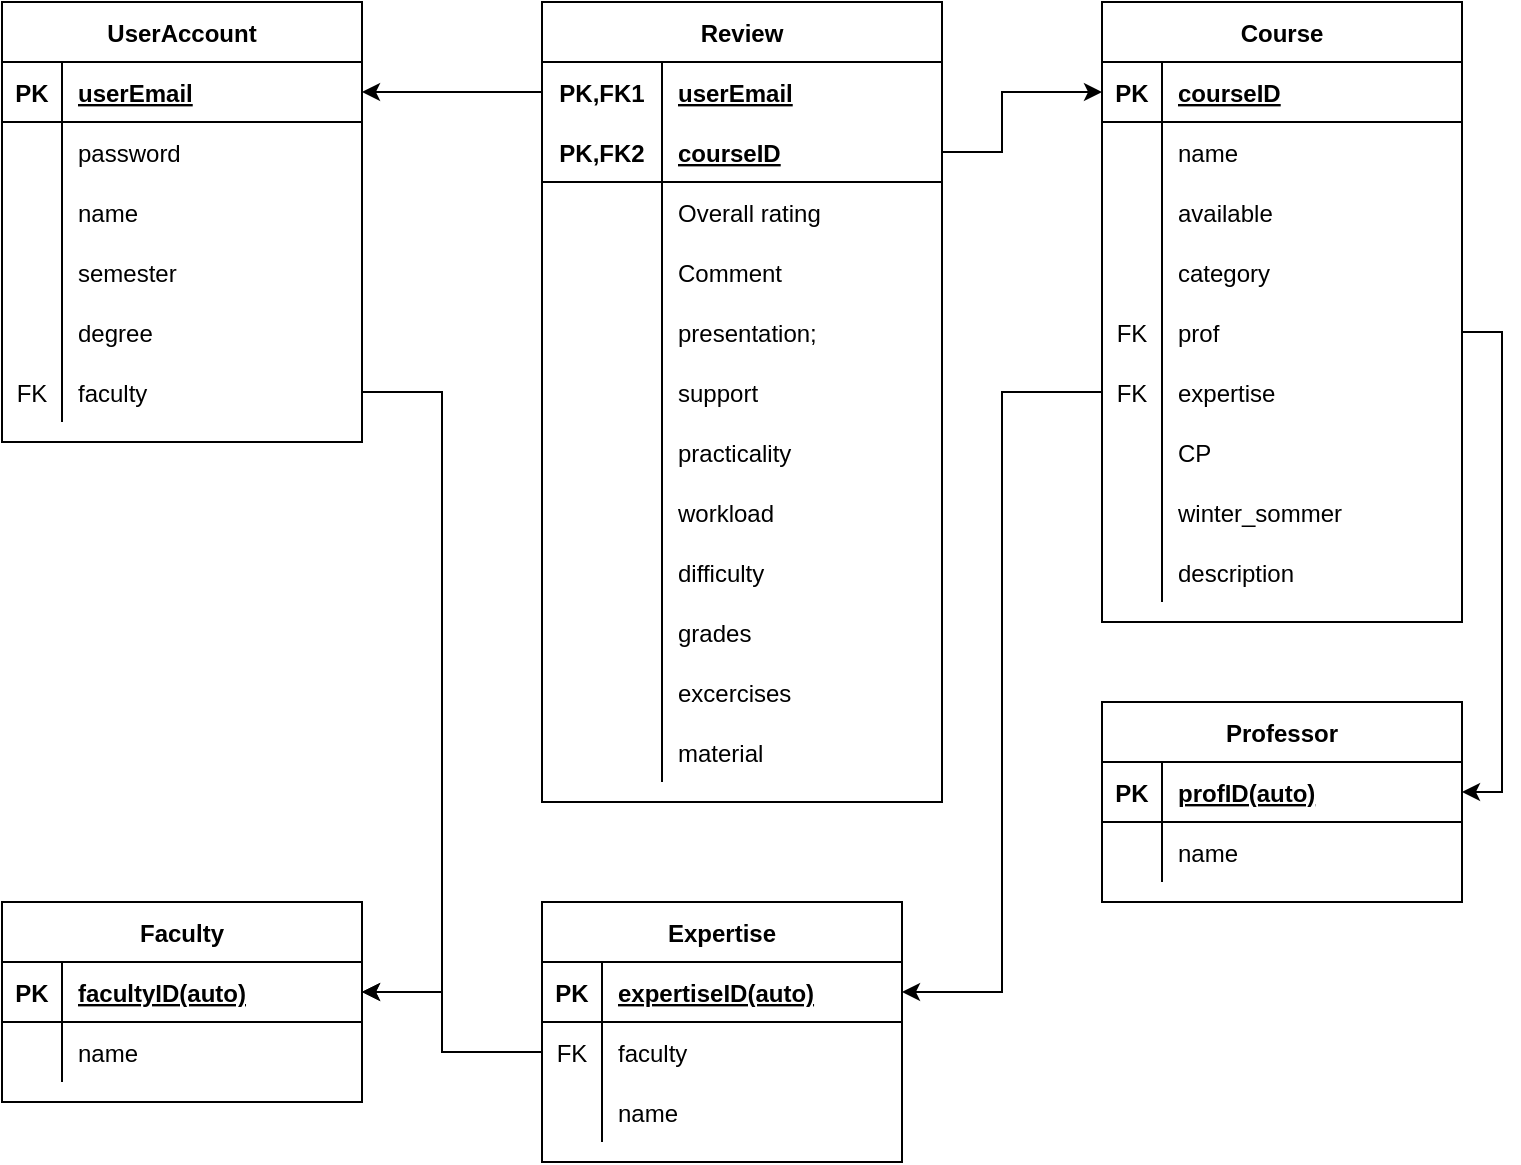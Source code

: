 <mxfile version="13.7.9" type="device"><diagram id="c5sWWQLXmbytfApVnVWo" name="Page-1"><mxGraphModel dx="1422" dy="822" grid="1" gridSize="10" guides="1" tooltips="1" connect="1" arrows="1" fold="1" page="1" pageScale="1" pageWidth="827" pageHeight="1169" math="0" shadow="0"><root><mxCell id="0"/><mxCell id="1" parent="0"/><mxCell id="COSJbaJv8XqN8ZDeL6Fu-1" value="UserAccount" style="shape=table;startSize=30;container=1;collapsible=1;childLayout=tableLayout;fixedRows=1;rowLines=0;fontStyle=1;align=center;resizeLast=1;" parent="1" vertex="1"><mxGeometry x="20" y="100" width="180" height="220" as="geometry"/></mxCell><mxCell id="COSJbaJv8XqN8ZDeL6Fu-2" value="" style="shape=partialRectangle;collapsible=0;dropTarget=0;pointerEvents=0;fillColor=none;top=0;left=0;bottom=1;right=0;points=[[0,0.5],[1,0.5]];portConstraint=eastwest;" parent="COSJbaJv8XqN8ZDeL6Fu-1" vertex="1"><mxGeometry y="30" width="180" height="30" as="geometry"/></mxCell><mxCell id="COSJbaJv8XqN8ZDeL6Fu-3" value="PK" style="shape=partialRectangle;connectable=0;fillColor=none;top=0;left=0;bottom=0;right=0;fontStyle=1;overflow=hidden;" parent="COSJbaJv8XqN8ZDeL6Fu-2" vertex="1"><mxGeometry width="30" height="30" as="geometry"/></mxCell><mxCell id="COSJbaJv8XqN8ZDeL6Fu-4" value="userEmail" style="shape=partialRectangle;connectable=0;fillColor=none;top=0;left=0;bottom=0;right=0;align=left;spacingLeft=6;fontStyle=5;overflow=hidden;" parent="COSJbaJv8XqN8ZDeL6Fu-2" vertex="1"><mxGeometry x="30" width="150" height="30" as="geometry"/></mxCell><mxCell id="COSJbaJv8XqN8ZDeL6Fu-5" value="" style="shape=partialRectangle;collapsible=0;dropTarget=0;pointerEvents=0;fillColor=none;top=0;left=0;bottom=0;right=0;points=[[0,0.5],[1,0.5]];portConstraint=eastwest;" parent="COSJbaJv8XqN8ZDeL6Fu-1" vertex="1"><mxGeometry y="60" width="180" height="30" as="geometry"/></mxCell><mxCell id="COSJbaJv8XqN8ZDeL6Fu-6" value="" style="shape=partialRectangle;connectable=0;fillColor=none;top=0;left=0;bottom=0;right=0;editable=1;overflow=hidden;" parent="COSJbaJv8XqN8ZDeL6Fu-5" vertex="1"><mxGeometry width="30" height="30" as="geometry"/></mxCell><mxCell id="COSJbaJv8XqN8ZDeL6Fu-7" value="password" style="shape=partialRectangle;connectable=0;fillColor=none;top=0;left=0;bottom=0;right=0;align=left;spacingLeft=6;overflow=hidden;" parent="COSJbaJv8XqN8ZDeL6Fu-5" vertex="1"><mxGeometry x="30" width="150" height="30" as="geometry"/></mxCell><mxCell id="COSJbaJv8XqN8ZDeL6Fu-8" value="" style="shape=partialRectangle;collapsible=0;dropTarget=0;pointerEvents=0;fillColor=none;top=0;left=0;bottom=0;right=0;points=[[0,0.5],[1,0.5]];portConstraint=eastwest;" parent="COSJbaJv8XqN8ZDeL6Fu-1" vertex="1"><mxGeometry y="90" width="180" height="30" as="geometry"/></mxCell><mxCell id="COSJbaJv8XqN8ZDeL6Fu-9" value="" style="shape=partialRectangle;connectable=0;fillColor=none;top=0;left=0;bottom=0;right=0;editable=1;overflow=hidden;" parent="COSJbaJv8XqN8ZDeL6Fu-8" vertex="1"><mxGeometry width="30" height="30" as="geometry"/></mxCell><mxCell id="COSJbaJv8XqN8ZDeL6Fu-10" value="name" style="shape=partialRectangle;connectable=0;fillColor=none;top=0;left=0;bottom=0;right=0;align=left;spacingLeft=6;overflow=hidden;" parent="COSJbaJv8XqN8ZDeL6Fu-8" vertex="1"><mxGeometry x="30" width="150" height="30" as="geometry"/></mxCell><mxCell id="COSJbaJv8XqN8ZDeL6Fu-11" value="" style="shape=partialRectangle;collapsible=0;dropTarget=0;pointerEvents=0;fillColor=none;top=0;left=0;bottom=0;right=0;points=[[0,0.5],[1,0.5]];portConstraint=eastwest;" parent="COSJbaJv8XqN8ZDeL6Fu-1" vertex="1"><mxGeometry y="120" width="180" height="30" as="geometry"/></mxCell><mxCell id="COSJbaJv8XqN8ZDeL6Fu-12" value="" style="shape=partialRectangle;connectable=0;fillColor=none;top=0;left=0;bottom=0;right=0;editable=1;overflow=hidden;" parent="COSJbaJv8XqN8ZDeL6Fu-11" vertex="1"><mxGeometry width="30" height="30" as="geometry"/></mxCell><mxCell id="COSJbaJv8XqN8ZDeL6Fu-13" value="semester" style="shape=partialRectangle;connectable=0;fillColor=none;top=0;left=0;bottom=0;right=0;align=left;spacingLeft=6;overflow=hidden;" parent="COSJbaJv8XqN8ZDeL6Fu-11" vertex="1"><mxGeometry x="30" width="150" height="30" as="geometry"/></mxCell><mxCell id="COSJbaJv8XqN8ZDeL6Fu-20" style="shape=partialRectangle;collapsible=0;dropTarget=0;pointerEvents=0;fillColor=none;top=0;left=0;bottom=0;right=0;points=[[0,0.5],[1,0.5]];portConstraint=eastwest;" parent="COSJbaJv8XqN8ZDeL6Fu-1" vertex="1"><mxGeometry y="150" width="180" height="30" as="geometry"/></mxCell><mxCell id="COSJbaJv8XqN8ZDeL6Fu-21" style="shape=partialRectangle;connectable=0;fillColor=none;top=0;left=0;bottom=0;right=0;editable=1;overflow=hidden;" parent="COSJbaJv8XqN8ZDeL6Fu-20" vertex="1"><mxGeometry width="30" height="30" as="geometry"/></mxCell><mxCell id="COSJbaJv8XqN8ZDeL6Fu-22" value="degree" style="shape=partialRectangle;connectable=0;fillColor=none;top=0;left=0;bottom=0;right=0;align=left;spacingLeft=6;overflow=hidden;" parent="COSJbaJv8XqN8ZDeL6Fu-20" vertex="1"><mxGeometry x="30" width="150" height="30" as="geometry"/></mxCell><mxCell id="COSJbaJv8XqN8ZDeL6Fu-23" style="shape=partialRectangle;collapsible=0;dropTarget=0;pointerEvents=0;fillColor=none;top=0;left=0;bottom=0;right=0;points=[[0,0.5],[1,0.5]];portConstraint=eastwest;" parent="COSJbaJv8XqN8ZDeL6Fu-1" vertex="1"><mxGeometry y="180" width="180" height="30" as="geometry"/></mxCell><mxCell id="COSJbaJv8XqN8ZDeL6Fu-24" value="FK" style="shape=partialRectangle;connectable=0;fillColor=none;top=0;left=0;bottom=0;right=0;editable=1;overflow=hidden;" parent="COSJbaJv8XqN8ZDeL6Fu-23" vertex="1"><mxGeometry width="30" height="30" as="geometry"/></mxCell><mxCell id="COSJbaJv8XqN8ZDeL6Fu-25" value="faculty" style="shape=partialRectangle;connectable=0;fillColor=none;top=0;left=0;bottom=0;right=0;align=left;spacingLeft=6;overflow=hidden;" parent="COSJbaJv8XqN8ZDeL6Fu-23" vertex="1"><mxGeometry x="30" width="150" height="30" as="geometry"/></mxCell><mxCell id="COSJbaJv8XqN8ZDeL6Fu-67" value="Review" style="shape=table;startSize=30;container=1;collapsible=1;childLayout=tableLayout;fixedRows=1;rowLines=0;fontStyle=1;align=center;resizeLast=1;" parent="1" vertex="1"><mxGeometry x="290" y="100" width="200" height="400" as="geometry"/></mxCell><mxCell id="COSJbaJv8XqN8ZDeL6Fu-68" value="" style="shape=partialRectangle;collapsible=0;dropTarget=0;pointerEvents=0;fillColor=none;top=0;left=0;bottom=0;right=0;points=[[0,0.5],[1,0.5]];portConstraint=eastwest;" parent="COSJbaJv8XqN8ZDeL6Fu-67" vertex="1"><mxGeometry y="30" width="200" height="30" as="geometry"/></mxCell><mxCell id="COSJbaJv8XqN8ZDeL6Fu-69" value="PK,FK1" style="shape=partialRectangle;connectable=0;fillColor=none;top=0;left=0;bottom=0;right=0;fontStyle=1;overflow=hidden;" parent="COSJbaJv8XqN8ZDeL6Fu-68" vertex="1"><mxGeometry width="60" height="30" as="geometry"/></mxCell><mxCell id="COSJbaJv8XqN8ZDeL6Fu-70" value="userEmail" style="shape=partialRectangle;connectable=0;fillColor=none;top=0;left=0;bottom=0;right=0;align=left;spacingLeft=6;fontStyle=5;overflow=hidden;" parent="COSJbaJv8XqN8ZDeL6Fu-68" vertex="1"><mxGeometry x="60" width="140" height="30" as="geometry"/></mxCell><mxCell id="COSJbaJv8XqN8ZDeL6Fu-71" value="" style="shape=partialRectangle;collapsible=0;dropTarget=0;pointerEvents=0;fillColor=none;top=0;left=0;bottom=1;right=0;points=[[0,0.5],[1,0.5]];portConstraint=eastwest;" parent="COSJbaJv8XqN8ZDeL6Fu-67" vertex="1"><mxGeometry y="60" width="200" height="30" as="geometry"/></mxCell><mxCell id="COSJbaJv8XqN8ZDeL6Fu-72" value="PK,FK2" style="shape=partialRectangle;connectable=0;fillColor=none;top=0;left=0;bottom=0;right=0;fontStyle=1;overflow=hidden;" parent="COSJbaJv8XqN8ZDeL6Fu-71" vertex="1"><mxGeometry width="60" height="30" as="geometry"/></mxCell><mxCell id="COSJbaJv8XqN8ZDeL6Fu-73" value="courseID" style="shape=partialRectangle;connectable=0;fillColor=none;top=0;left=0;bottom=0;right=0;align=left;spacingLeft=6;fontStyle=5;overflow=hidden;" parent="COSJbaJv8XqN8ZDeL6Fu-71" vertex="1"><mxGeometry x="60" width="140" height="30" as="geometry"/></mxCell><mxCell id="COSJbaJv8XqN8ZDeL6Fu-74" value="" style="shape=partialRectangle;collapsible=0;dropTarget=0;pointerEvents=0;fillColor=none;top=0;left=0;bottom=0;right=0;points=[[0,0.5],[1,0.5]];portConstraint=eastwest;" parent="COSJbaJv8XqN8ZDeL6Fu-67" vertex="1"><mxGeometry y="90" width="200" height="30" as="geometry"/></mxCell><mxCell id="COSJbaJv8XqN8ZDeL6Fu-75" value="" style="shape=partialRectangle;connectable=0;fillColor=none;top=0;left=0;bottom=0;right=0;editable=1;overflow=hidden;" parent="COSJbaJv8XqN8ZDeL6Fu-74" vertex="1"><mxGeometry width="60" height="30" as="geometry"/></mxCell><mxCell id="COSJbaJv8XqN8ZDeL6Fu-76" value="Overall rating" style="shape=partialRectangle;connectable=0;fillColor=none;top=0;left=0;bottom=0;right=0;align=left;spacingLeft=6;overflow=hidden;" parent="COSJbaJv8XqN8ZDeL6Fu-74" vertex="1"><mxGeometry x="60" width="140" height="30" as="geometry"/></mxCell><mxCell id="COSJbaJv8XqN8ZDeL6Fu-77" value="" style="shape=partialRectangle;collapsible=0;dropTarget=0;pointerEvents=0;fillColor=none;top=0;left=0;bottom=0;right=0;points=[[0,0.5],[1,0.5]];portConstraint=eastwest;" parent="COSJbaJv8XqN8ZDeL6Fu-67" vertex="1"><mxGeometry y="120" width="200" height="30" as="geometry"/></mxCell><mxCell id="COSJbaJv8XqN8ZDeL6Fu-78" value="" style="shape=partialRectangle;connectable=0;fillColor=none;top=0;left=0;bottom=0;right=0;editable=1;overflow=hidden;" parent="COSJbaJv8XqN8ZDeL6Fu-77" vertex="1"><mxGeometry width="60" height="30" as="geometry"/></mxCell><mxCell id="COSJbaJv8XqN8ZDeL6Fu-79" value="Comment" style="shape=partialRectangle;connectable=0;fillColor=none;top=0;left=0;bottom=0;right=0;align=left;spacingLeft=6;overflow=hidden;" parent="COSJbaJv8XqN8ZDeL6Fu-77" vertex="1"><mxGeometry x="60" width="140" height="30" as="geometry"/></mxCell><mxCell id="S4m_LVroUnzuTkJydnxR-19" style="shape=partialRectangle;collapsible=0;dropTarget=0;pointerEvents=0;fillColor=none;top=0;left=0;bottom=0;right=0;points=[[0,0.5],[1,0.5]];portConstraint=eastwest;" parent="COSJbaJv8XqN8ZDeL6Fu-67" vertex="1"><mxGeometry y="150" width="200" height="30" as="geometry"/></mxCell><mxCell id="S4m_LVroUnzuTkJydnxR-20" style="shape=partialRectangle;connectable=0;fillColor=none;top=0;left=0;bottom=0;right=0;editable=1;overflow=hidden;" parent="S4m_LVroUnzuTkJydnxR-19" vertex="1"><mxGeometry width="60" height="30" as="geometry"/></mxCell><mxCell id="S4m_LVroUnzuTkJydnxR-21" value="presentation;" style="shape=partialRectangle;connectable=0;fillColor=none;top=0;left=0;bottom=0;right=0;align=left;spacingLeft=6;overflow=hidden;" parent="S4m_LVroUnzuTkJydnxR-19" vertex="1"><mxGeometry x="60" width="140" height="30" as="geometry"/></mxCell><mxCell id="S4m_LVroUnzuTkJydnxR-16" style="shape=partialRectangle;collapsible=0;dropTarget=0;pointerEvents=0;fillColor=none;top=0;left=0;bottom=0;right=0;points=[[0,0.5],[1,0.5]];portConstraint=eastwest;" parent="COSJbaJv8XqN8ZDeL6Fu-67" vertex="1"><mxGeometry y="180" width="200" height="30" as="geometry"/></mxCell><mxCell id="S4m_LVroUnzuTkJydnxR-17" style="shape=partialRectangle;connectable=0;fillColor=none;top=0;left=0;bottom=0;right=0;editable=1;overflow=hidden;" parent="S4m_LVroUnzuTkJydnxR-16" vertex="1"><mxGeometry width="60" height="30" as="geometry"/></mxCell><mxCell id="S4m_LVroUnzuTkJydnxR-18" value="support" style="shape=partialRectangle;connectable=0;fillColor=none;top=0;left=0;bottom=0;right=0;align=left;spacingLeft=6;overflow=hidden;" parent="S4m_LVroUnzuTkJydnxR-16" vertex="1"><mxGeometry x="60" width="140" height="30" as="geometry"/></mxCell><mxCell id="S4m_LVroUnzuTkJydnxR-13" style="shape=partialRectangle;collapsible=0;dropTarget=0;pointerEvents=0;fillColor=none;top=0;left=0;bottom=0;right=0;points=[[0,0.5],[1,0.5]];portConstraint=eastwest;" parent="COSJbaJv8XqN8ZDeL6Fu-67" vertex="1"><mxGeometry y="210" width="200" height="30" as="geometry"/></mxCell><mxCell id="S4m_LVroUnzuTkJydnxR-14" style="shape=partialRectangle;connectable=0;fillColor=none;top=0;left=0;bottom=0;right=0;editable=1;overflow=hidden;" parent="S4m_LVroUnzuTkJydnxR-13" vertex="1"><mxGeometry width="60" height="30" as="geometry"/></mxCell><mxCell id="S4m_LVroUnzuTkJydnxR-15" value="practicality" style="shape=partialRectangle;connectable=0;fillColor=none;top=0;left=0;bottom=0;right=0;align=left;spacingLeft=6;overflow=hidden;" parent="S4m_LVroUnzuTkJydnxR-13" vertex="1"><mxGeometry x="60" width="140" height="30" as="geometry"/></mxCell><mxCell id="S4m_LVroUnzuTkJydnxR-10" style="shape=partialRectangle;collapsible=0;dropTarget=0;pointerEvents=0;fillColor=none;top=0;left=0;bottom=0;right=0;points=[[0,0.5],[1,0.5]];portConstraint=eastwest;" parent="COSJbaJv8XqN8ZDeL6Fu-67" vertex="1"><mxGeometry y="240" width="200" height="30" as="geometry"/></mxCell><mxCell id="S4m_LVroUnzuTkJydnxR-11" style="shape=partialRectangle;connectable=0;fillColor=none;top=0;left=0;bottom=0;right=0;editable=1;overflow=hidden;" parent="S4m_LVroUnzuTkJydnxR-10" vertex="1"><mxGeometry width="60" height="30" as="geometry"/></mxCell><mxCell id="S4m_LVroUnzuTkJydnxR-12" value="workload" style="shape=partialRectangle;connectable=0;fillColor=none;top=0;left=0;bottom=0;right=0;align=left;spacingLeft=6;overflow=hidden;" parent="S4m_LVroUnzuTkJydnxR-10" vertex="1"><mxGeometry x="60" width="140" height="30" as="geometry"/></mxCell><mxCell id="S4m_LVroUnzuTkJydnxR-7" style="shape=partialRectangle;collapsible=0;dropTarget=0;pointerEvents=0;fillColor=none;top=0;left=0;bottom=0;right=0;points=[[0,0.5],[1,0.5]];portConstraint=eastwest;" parent="COSJbaJv8XqN8ZDeL6Fu-67" vertex="1"><mxGeometry y="270" width="200" height="30" as="geometry"/></mxCell><mxCell id="S4m_LVroUnzuTkJydnxR-8" style="shape=partialRectangle;connectable=0;fillColor=none;top=0;left=0;bottom=0;right=0;editable=1;overflow=hidden;" parent="S4m_LVroUnzuTkJydnxR-7" vertex="1"><mxGeometry width="60" height="30" as="geometry"/></mxCell><mxCell id="S4m_LVroUnzuTkJydnxR-9" value="difficulty" style="shape=partialRectangle;connectable=0;fillColor=none;top=0;left=0;bottom=0;right=0;align=left;spacingLeft=6;overflow=hidden;" parent="S4m_LVroUnzuTkJydnxR-7" vertex="1"><mxGeometry x="60" width="140" height="30" as="geometry"/></mxCell><mxCell id="S4m_LVroUnzuTkJydnxR-4" style="shape=partialRectangle;collapsible=0;dropTarget=0;pointerEvents=0;fillColor=none;top=0;left=0;bottom=0;right=0;points=[[0,0.5],[1,0.5]];portConstraint=eastwest;" parent="COSJbaJv8XqN8ZDeL6Fu-67" vertex="1"><mxGeometry y="300" width="200" height="30" as="geometry"/></mxCell><mxCell id="S4m_LVroUnzuTkJydnxR-5" style="shape=partialRectangle;connectable=0;fillColor=none;top=0;left=0;bottom=0;right=0;editable=1;overflow=hidden;" parent="S4m_LVroUnzuTkJydnxR-4" vertex="1"><mxGeometry width="60" height="30" as="geometry"/></mxCell><mxCell id="S4m_LVroUnzuTkJydnxR-6" value="grades" style="shape=partialRectangle;connectable=0;fillColor=none;top=0;left=0;bottom=0;right=0;align=left;spacingLeft=6;overflow=hidden;" parent="S4m_LVroUnzuTkJydnxR-4" vertex="1"><mxGeometry x="60" width="140" height="30" as="geometry"/></mxCell><mxCell id="S4m_LVroUnzuTkJydnxR-1" style="shape=partialRectangle;collapsible=0;dropTarget=0;pointerEvents=0;fillColor=none;top=0;left=0;bottom=0;right=0;points=[[0,0.5],[1,0.5]];portConstraint=eastwest;" parent="COSJbaJv8XqN8ZDeL6Fu-67" vertex="1"><mxGeometry y="330" width="200" height="30" as="geometry"/></mxCell><mxCell id="S4m_LVroUnzuTkJydnxR-2" style="shape=partialRectangle;connectable=0;fillColor=none;top=0;left=0;bottom=0;right=0;editable=1;overflow=hidden;" parent="S4m_LVroUnzuTkJydnxR-1" vertex="1"><mxGeometry width="60" height="30" as="geometry"/></mxCell><mxCell id="S4m_LVroUnzuTkJydnxR-3" value="excercises" style="shape=partialRectangle;connectable=0;fillColor=none;top=0;left=0;bottom=0;right=0;align=left;spacingLeft=6;overflow=hidden;" parent="S4m_LVroUnzuTkJydnxR-1" vertex="1"><mxGeometry x="60" width="140" height="30" as="geometry"/></mxCell><mxCell id="S4m_LVroUnzuTkJydnxR-22" style="shape=partialRectangle;collapsible=0;dropTarget=0;pointerEvents=0;fillColor=none;top=0;left=0;bottom=0;right=0;points=[[0,0.5],[1,0.5]];portConstraint=eastwest;" parent="COSJbaJv8XqN8ZDeL6Fu-67" vertex="1"><mxGeometry y="360" width="200" height="30" as="geometry"/></mxCell><mxCell id="S4m_LVroUnzuTkJydnxR-23" style="shape=partialRectangle;connectable=0;fillColor=none;top=0;left=0;bottom=0;right=0;editable=1;overflow=hidden;" parent="S4m_LVroUnzuTkJydnxR-22" vertex="1"><mxGeometry width="60" height="30" as="geometry"/></mxCell><mxCell id="S4m_LVroUnzuTkJydnxR-24" value="material" style="shape=partialRectangle;connectable=0;fillColor=none;top=0;left=0;bottom=0;right=0;align=left;spacingLeft=6;overflow=hidden;" parent="S4m_LVroUnzuTkJydnxR-22" vertex="1"><mxGeometry x="60" width="140" height="30" as="geometry"/></mxCell><mxCell id="COSJbaJv8XqN8ZDeL6Fu-115" style="edgeStyle=orthogonalEdgeStyle;rounded=0;orthogonalLoop=1;jettySize=auto;html=1;entryX=1;entryY=0.5;entryDx=0;entryDy=0;exitX=1;exitY=0.5;exitDx=0;exitDy=0;" parent="1" source="COSJbaJv8XqN8ZDeL6Fu-23" target="cUZq80dOMtB2gjpKIbY5-2" edge="1"><mxGeometry relative="1" as="geometry"><Array as="points"><mxPoint x="240" y="295"/><mxPoint x="240" y="595"/></Array></mxGeometry></mxCell><mxCell id="COSJbaJv8XqN8ZDeL6Fu-116" style="edgeStyle=orthogonalEdgeStyle;rounded=0;orthogonalLoop=1;jettySize=auto;html=1;entryX=1;entryY=0.5;entryDx=0;entryDy=0;" parent="1" source="COSJbaJv8XqN8ZDeL6Fu-68" target="COSJbaJv8XqN8ZDeL6Fu-2" edge="1"><mxGeometry relative="1" as="geometry"><Array as="points"><mxPoint x="230" y="145"/><mxPoint x="230" y="145"/></Array></mxGeometry></mxCell><mxCell id="COSJbaJv8XqN8ZDeL6Fu-117" style="edgeStyle=orthogonalEdgeStyle;rounded=0;orthogonalLoop=1;jettySize=auto;html=1;entryX=0;entryY=0.5;entryDx=0;entryDy=0;" parent="1" source="COSJbaJv8XqN8ZDeL6Fu-71" target="COSJbaJv8XqN8ZDeL6Fu-27" edge="1"><mxGeometry relative="1" as="geometry"><Array as="points"><mxPoint x="520" y="175"/><mxPoint x="520" y="145"/></Array></mxGeometry></mxCell><mxCell id="COSJbaJv8XqN8ZDeL6Fu-118" style="edgeStyle=orthogonalEdgeStyle;rounded=0;orthogonalLoop=1;jettySize=auto;html=1;entryX=1;entryY=0.5;entryDx=0;entryDy=0;" parent="1" source="COSJbaJv8XqN8ZDeL6Fu-42" target="COSJbaJv8XqN8ZDeL6Fu-81" edge="1"><mxGeometry relative="1" as="geometry"><Array as="points"><mxPoint x="520" y="295"/><mxPoint x="520" y="595"/></Array></mxGeometry></mxCell><mxCell id="COSJbaJv8XqN8ZDeL6Fu-26" value="Course" style="shape=table;startSize=30;container=1;collapsible=1;childLayout=tableLayout;fixedRows=1;rowLines=0;fontStyle=1;align=center;resizeLast=1;" parent="1" vertex="1"><mxGeometry x="570" y="100" width="180" height="310" as="geometry"/></mxCell><mxCell id="COSJbaJv8XqN8ZDeL6Fu-27" value="" style="shape=partialRectangle;collapsible=0;dropTarget=0;pointerEvents=0;fillColor=none;top=0;left=0;bottom=1;right=0;points=[[0,0.5],[1,0.5]];portConstraint=eastwest;" parent="COSJbaJv8XqN8ZDeL6Fu-26" vertex="1"><mxGeometry y="30" width="180" height="30" as="geometry"/></mxCell><mxCell id="COSJbaJv8XqN8ZDeL6Fu-28" value="PK" style="shape=partialRectangle;connectable=0;fillColor=none;top=0;left=0;bottom=0;right=0;fontStyle=1;overflow=hidden;" parent="COSJbaJv8XqN8ZDeL6Fu-27" vertex="1"><mxGeometry width="30" height="30" as="geometry"/></mxCell><mxCell id="COSJbaJv8XqN8ZDeL6Fu-29" value="courseID" style="shape=partialRectangle;connectable=0;fillColor=none;top=0;left=0;bottom=0;right=0;align=left;spacingLeft=6;fontStyle=5;overflow=hidden;" parent="COSJbaJv8XqN8ZDeL6Fu-27" vertex="1"><mxGeometry x="30" width="150" height="30" as="geometry"/></mxCell><mxCell id="COSJbaJv8XqN8ZDeL6Fu-30" value="" style="shape=partialRectangle;collapsible=0;dropTarget=0;pointerEvents=0;fillColor=none;top=0;left=0;bottom=0;right=0;points=[[0,0.5],[1,0.5]];portConstraint=eastwest;" parent="COSJbaJv8XqN8ZDeL6Fu-26" vertex="1"><mxGeometry y="60" width="180" height="30" as="geometry"/></mxCell><mxCell id="COSJbaJv8XqN8ZDeL6Fu-31" value="" style="shape=partialRectangle;connectable=0;fillColor=none;top=0;left=0;bottom=0;right=0;editable=1;overflow=hidden;" parent="COSJbaJv8XqN8ZDeL6Fu-30" vertex="1"><mxGeometry width="30" height="30" as="geometry"/></mxCell><mxCell id="COSJbaJv8XqN8ZDeL6Fu-32" value="name" style="shape=partialRectangle;connectable=0;fillColor=none;top=0;left=0;bottom=0;right=0;align=left;spacingLeft=6;overflow=hidden;" parent="COSJbaJv8XqN8ZDeL6Fu-30" vertex="1"><mxGeometry x="30" width="150" height="30" as="geometry"/></mxCell><mxCell id="COSJbaJv8XqN8ZDeL6Fu-33" value="" style="shape=partialRectangle;collapsible=0;dropTarget=0;pointerEvents=0;fillColor=none;top=0;left=0;bottom=0;right=0;points=[[0,0.5],[1,0.5]];portConstraint=eastwest;" parent="COSJbaJv8XqN8ZDeL6Fu-26" vertex="1"><mxGeometry y="90" width="180" height="30" as="geometry"/></mxCell><mxCell id="COSJbaJv8XqN8ZDeL6Fu-34" value="" style="shape=partialRectangle;connectable=0;fillColor=none;top=0;left=0;bottom=0;right=0;editable=1;overflow=hidden;" parent="COSJbaJv8XqN8ZDeL6Fu-33" vertex="1"><mxGeometry width="30" height="30" as="geometry"/></mxCell><mxCell id="COSJbaJv8XqN8ZDeL6Fu-35" value="available" style="shape=partialRectangle;connectable=0;fillColor=none;top=0;left=0;bottom=0;right=0;align=left;spacingLeft=6;overflow=hidden;" parent="COSJbaJv8XqN8ZDeL6Fu-33" vertex="1"><mxGeometry x="30" width="150" height="30" as="geometry"/></mxCell><mxCell id="COSJbaJv8XqN8ZDeL6Fu-36" value="" style="shape=partialRectangle;collapsible=0;dropTarget=0;pointerEvents=0;fillColor=none;top=0;left=0;bottom=0;right=0;points=[[0,0.5],[1,0.5]];portConstraint=eastwest;" parent="COSJbaJv8XqN8ZDeL6Fu-26" vertex="1"><mxGeometry y="120" width="180" height="30" as="geometry"/></mxCell><mxCell id="COSJbaJv8XqN8ZDeL6Fu-37" value="" style="shape=partialRectangle;connectable=0;fillColor=none;top=0;left=0;bottom=0;right=0;editable=1;overflow=hidden;" parent="COSJbaJv8XqN8ZDeL6Fu-36" vertex="1"><mxGeometry width="30" height="30" as="geometry"/></mxCell><mxCell id="COSJbaJv8XqN8ZDeL6Fu-38" value="category" style="shape=partialRectangle;connectable=0;fillColor=none;top=0;left=0;bottom=0;right=0;align=left;spacingLeft=6;overflow=hidden;" parent="COSJbaJv8XqN8ZDeL6Fu-36" vertex="1"><mxGeometry x="30" width="150" height="30" as="geometry"/></mxCell><mxCell id="COSJbaJv8XqN8ZDeL6Fu-39" style="shape=partialRectangle;collapsible=0;dropTarget=0;pointerEvents=0;fillColor=none;top=0;left=0;bottom=0;right=0;points=[[0,0.5],[1,0.5]];portConstraint=eastwest;" parent="COSJbaJv8XqN8ZDeL6Fu-26" vertex="1"><mxGeometry y="150" width="180" height="30" as="geometry"/></mxCell><mxCell id="COSJbaJv8XqN8ZDeL6Fu-40" value="FK" style="shape=partialRectangle;connectable=0;fillColor=none;top=0;left=0;bottom=0;right=0;editable=1;overflow=hidden;" parent="COSJbaJv8XqN8ZDeL6Fu-39" vertex="1"><mxGeometry width="30" height="30" as="geometry"/></mxCell><mxCell id="COSJbaJv8XqN8ZDeL6Fu-41" value="prof" style="shape=partialRectangle;connectable=0;fillColor=none;top=0;left=0;bottom=0;right=0;align=left;spacingLeft=6;overflow=hidden;" parent="COSJbaJv8XqN8ZDeL6Fu-39" vertex="1"><mxGeometry x="30" width="150" height="30" as="geometry"/></mxCell><mxCell id="COSJbaJv8XqN8ZDeL6Fu-42" style="shape=partialRectangle;collapsible=0;dropTarget=0;pointerEvents=0;fillColor=none;top=0;left=0;bottom=0;right=0;points=[[0,0.5],[1,0.5]];portConstraint=eastwest;" parent="COSJbaJv8XqN8ZDeL6Fu-26" vertex="1"><mxGeometry y="180" width="180" height="30" as="geometry"/></mxCell><mxCell id="COSJbaJv8XqN8ZDeL6Fu-43" value="FK" style="shape=partialRectangle;connectable=0;fillColor=none;top=0;left=0;bottom=0;right=0;editable=1;overflow=hidden;" parent="COSJbaJv8XqN8ZDeL6Fu-42" vertex="1"><mxGeometry width="30" height="30" as="geometry"/></mxCell><mxCell id="COSJbaJv8XqN8ZDeL6Fu-44" value="expertise" style="shape=partialRectangle;connectable=0;fillColor=none;top=0;left=0;bottom=0;right=0;align=left;spacingLeft=6;overflow=hidden;" parent="COSJbaJv8XqN8ZDeL6Fu-42" vertex="1"><mxGeometry x="30" width="150" height="30" as="geometry"/></mxCell><mxCell id="COSJbaJv8XqN8ZDeL6Fu-45" style="shape=partialRectangle;collapsible=0;dropTarget=0;pointerEvents=0;fillColor=none;top=0;left=0;bottom=0;right=0;points=[[0,0.5],[1,0.5]];portConstraint=eastwest;" parent="COSJbaJv8XqN8ZDeL6Fu-26" vertex="1"><mxGeometry y="210" width="180" height="30" as="geometry"/></mxCell><mxCell id="COSJbaJv8XqN8ZDeL6Fu-46" style="shape=partialRectangle;connectable=0;fillColor=none;top=0;left=0;bottom=0;right=0;editable=1;overflow=hidden;" parent="COSJbaJv8XqN8ZDeL6Fu-45" vertex="1"><mxGeometry width="30" height="30" as="geometry"/></mxCell><mxCell id="COSJbaJv8XqN8ZDeL6Fu-47" value="CP" style="shape=partialRectangle;connectable=0;fillColor=none;top=0;left=0;bottom=0;right=0;align=left;spacingLeft=6;overflow=hidden;" parent="COSJbaJv8XqN8ZDeL6Fu-45" vertex="1"><mxGeometry x="30" width="150" height="30" as="geometry"/></mxCell><mxCell id="lpP0g2ZLEbDxSvT4YpyS-1" style="shape=partialRectangle;collapsible=0;dropTarget=0;pointerEvents=0;fillColor=none;top=0;left=0;bottom=0;right=0;points=[[0,0.5],[1,0.5]];portConstraint=eastwest;" parent="COSJbaJv8XqN8ZDeL6Fu-26" vertex="1"><mxGeometry y="240" width="180" height="30" as="geometry"/></mxCell><mxCell id="lpP0g2ZLEbDxSvT4YpyS-2" style="shape=partialRectangle;connectable=0;fillColor=none;top=0;left=0;bottom=0;right=0;editable=1;overflow=hidden;" parent="lpP0g2ZLEbDxSvT4YpyS-1" vertex="1"><mxGeometry width="30" height="30" as="geometry"/></mxCell><mxCell id="lpP0g2ZLEbDxSvT4YpyS-3" value="winter_sommer" style="shape=partialRectangle;connectable=0;fillColor=none;top=0;left=0;bottom=0;right=0;align=left;spacingLeft=6;overflow=hidden;" parent="lpP0g2ZLEbDxSvT4YpyS-1" vertex="1"><mxGeometry x="30" width="150" height="30" as="geometry"/></mxCell><mxCell id="COSJbaJv8XqN8ZDeL6Fu-51" style="shape=partialRectangle;collapsible=0;dropTarget=0;pointerEvents=0;fillColor=none;top=0;left=0;bottom=0;right=0;points=[[0,0.5],[1,0.5]];portConstraint=eastwest;" parent="COSJbaJv8XqN8ZDeL6Fu-26" vertex="1"><mxGeometry y="270" width="180" height="30" as="geometry"/></mxCell><mxCell id="COSJbaJv8XqN8ZDeL6Fu-52" style="shape=partialRectangle;connectable=0;fillColor=none;top=0;left=0;bottom=0;right=0;editable=1;overflow=hidden;" parent="COSJbaJv8XqN8ZDeL6Fu-51" vertex="1"><mxGeometry width="30" height="30" as="geometry"/></mxCell><mxCell id="COSJbaJv8XqN8ZDeL6Fu-53" value="description" style="shape=partialRectangle;connectable=0;fillColor=none;top=0;left=0;bottom=0;right=0;align=left;spacingLeft=6;overflow=hidden;" parent="COSJbaJv8XqN8ZDeL6Fu-51" vertex="1"><mxGeometry x="30" width="150" height="30" as="geometry"/></mxCell><mxCell id="lpP0g2ZLEbDxSvT4YpyS-4" style="edgeStyle=orthogonalEdgeStyle;rounded=0;orthogonalLoop=1;jettySize=auto;html=1;entryX=1;entryY=0.5;entryDx=0;entryDy=0;exitX=1;exitY=0.5;exitDx=0;exitDy=0;" parent="1" source="COSJbaJv8XqN8ZDeL6Fu-39" target="COSJbaJv8XqN8ZDeL6Fu-103" edge="1"><mxGeometry relative="1" as="geometry"/></mxCell><mxCell id="COSJbaJv8XqN8ZDeL6Fu-102" value="Professor" style="shape=table;startSize=30;container=1;collapsible=1;childLayout=tableLayout;fixedRows=1;rowLines=0;fontStyle=1;align=center;resizeLast=1;" parent="1" vertex="1"><mxGeometry x="570" y="450" width="180" height="100" as="geometry"/></mxCell><mxCell id="COSJbaJv8XqN8ZDeL6Fu-103" value="" style="shape=partialRectangle;collapsible=0;dropTarget=0;pointerEvents=0;fillColor=none;top=0;left=0;bottom=1;right=0;points=[[0,0.5],[1,0.5]];portConstraint=eastwest;" parent="COSJbaJv8XqN8ZDeL6Fu-102" vertex="1"><mxGeometry y="30" width="180" height="30" as="geometry"/></mxCell><mxCell id="COSJbaJv8XqN8ZDeL6Fu-104" value="PK" style="shape=partialRectangle;connectable=0;fillColor=none;top=0;left=0;bottom=0;right=0;fontStyle=1;overflow=hidden;" parent="COSJbaJv8XqN8ZDeL6Fu-103" vertex="1"><mxGeometry width="30" height="30" as="geometry"/></mxCell><mxCell id="COSJbaJv8XqN8ZDeL6Fu-105" value="profID(auto)" style="shape=partialRectangle;connectable=0;fillColor=none;top=0;left=0;bottom=0;right=0;align=left;spacingLeft=6;fontStyle=5;overflow=hidden;" parent="COSJbaJv8XqN8ZDeL6Fu-103" vertex="1"><mxGeometry x="30" width="150" height="30" as="geometry"/></mxCell><mxCell id="COSJbaJv8XqN8ZDeL6Fu-106" value="" style="shape=partialRectangle;collapsible=0;dropTarget=0;pointerEvents=0;fillColor=none;top=0;left=0;bottom=0;right=0;points=[[0,0.5],[1,0.5]];portConstraint=eastwest;" parent="COSJbaJv8XqN8ZDeL6Fu-102" vertex="1"><mxGeometry y="60" width="180" height="30" as="geometry"/></mxCell><mxCell id="COSJbaJv8XqN8ZDeL6Fu-107" value="" style="shape=partialRectangle;connectable=0;fillColor=none;top=0;left=0;bottom=0;right=0;editable=1;overflow=hidden;" parent="COSJbaJv8XqN8ZDeL6Fu-106" vertex="1"><mxGeometry width="30" height="30" as="geometry"/></mxCell><mxCell id="COSJbaJv8XqN8ZDeL6Fu-108" value="name" style="shape=partialRectangle;connectable=0;fillColor=none;top=0;left=0;bottom=0;right=0;align=left;spacingLeft=6;overflow=hidden;" parent="COSJbaJv8XqN8ZDeL6Fu-106" vertex="1"><mxGeometry x="30" width="150" height="30" as="geometry"/></mxCell><mxCell id="COSJbaJv8XqN8ZDeL6Fu-80" value="Expertise" style="shape=table;startSize=30;container=1;collapsible=1;childLayout=tableLayout;fixedRows=1;rowLines=0;fontStyle=1;align=center;resizeLast=1;" parent="1" vertex="1"><mxGeometry x="290" y="550" width="180" height="130" as="geometry"/></mxCell><mxCell id="COSJbaJv8XqN8ZDeL6Fu-81" value="" style="shape=partialRectangle;collapsible=0;dropTarget=0;pointerEvents=0;fillColor=none;top=0;left=0;bottom=1;right=0;points=[[0,0.5],[1,0.5]];portConstraint=eastwest;" parent="COSJbaJv8XqN8ZDeL6Fu-80" vertex="1"><mxGeometry y="30" width="180" height="30" as="geometry"/></mxCell><mxCell id="COSJbaJv8XqN8ZDeL6Fu-82" value="PK" style="shape=partialRectangle;connectable=0;fillColor=none;top=0;left=0;bottom=0;right=0;fontStyle=1;overflow=hidden;" parent="COSJbaJv8XqN8ZDeL6Fu-81" vertex="1"><mxGeometry width="30" height="30" as="geometry"/></mxCell><mxCell id="COSJbaJv8XqN8ZDeL6Fu-83" value="expertiseID(auto)" style="shape=partialRectangle;connectable=0;fillColor=none;top=0;left=0;bottom=0;right=0;align=left;spacingLeft=6;fontStyle=5;overflow=hidden;" parent="COSJbaJv8XqN8ZDeL6Fu-81" vertex="1"><mxGeometry x="30" width="150" height="30" as="geometry"/></mxCell><mxCell id="COSJbaJv8XqN8ZDeL6Fu-87" value="" style="shape=partialRectangle;collapsible=0;dropTarget=0;pointerEvents=0;fillColor=none;top=0;left=0;bottom=0;right=0;points=[[0,0.5],[1,0.5]];portConstraint=eastwest;" parent="COSJbaJv8XqN8ZDeL6Fu-80" vertex="1"><mxGeometry y="60" width="180" height="30" as="geometry"/></mxCell><mxCell id="COSJbaJv8XqN8ZDeL6Fu-88" value="FK" style="shape=partialRectangle;connectable=0;fillColor=none;top=0;left=0;bottom=0;right=0;editable=1;overflow=hidden;" parent="COSJbaJv8XqN8ZDeL6Fu-87" vertex="1"><mxGeometry width="30" height="30" as="geometry"/></mxCell><mxCell id="COSJbaJv8XqN8ZDeL6Fu-89" value="faculty" style="shape=partialRectangle;connectable=0;fillColor=none;top=0;left=0;bottom=0;right=0;align=left;spacingLeft=6;overflow=hidden;" parent="COSJbaJv8XqN8ZDeL6Fu-87" vertex="1"><mxGeometry x="30" width="150" height="30" as="geometry"/></mxCell><mxCell id="es_CRpJ5PuIrQiRdneZU-4" style="shape=partialRectangle;collapsible=0;dropTarget=0;pointerEvents=0;fillColor=none;top=0;left=0;bottom=0;right=0;points=[[0,0.5],[1,0.5]];portConstraint=eastwest;" vertex="1" parent="COSJbaJv8XqN8ZDeL6Fu-80"><mxGeometry y="90" width="180" height="30" as="geometry"/></mxCell><mxCell id="es_CRpJ5PuIrQiRdneZU-5" style="shape=partialRectangle;connectable=0;fillColor=none;top=0;left=0;bottom=0;right=0;editable=1;overflow=hidden;" vertex="1" parent="es_CRpJ5PuIrQiRdneZU-4"><mxGeometry width="30" height="30" as="geometry"/></mxCell><mxCell id="es_CRpJ5PuIrQiRdneZU-6" value="name" style="shape=partialRectangle;connectable=0;fillColor=none;top=0;left=0;bottom=0;right=0;align=left;spacingLeft=6;overflow=hidden;" vertex="1" parent="es_CRpJ5PuIrQiRdneZU-4"><mxGeometry x="30" width="150" height="30" as="geometry"/></mxCell><mxCell id="cUZq80dOMtB2gjpKIbY5-1" value="Faculty" style="shape=table;startSize=30;container=1;collapsible=1;childLayout=tableLayout;fixedRows=1;rowLines=0;fontStyle=1;align=center;resizeLast=1;" parent="1" vertex="1"><mxGeometry x="20" y="550" width="180" height="100" as="geometry"/></mxCell><mxCell id="cUZq80dOMtB2gjpKIbY5-2" value="" style="shape=partialRectangle;collapsible=0;dropTarget=0;pointerEvents=0;fillColor=none;top=0;left=0;bottom=1;right=0;points=[[0,0.5],[1,0.5]];portConstraint=eastwest;" parent="cUZq80dOMtB2gjpKIbY5-1" vertex="1"><mxGeometry y="30" width="180" height="30" as="geometry"/></mxCell><mxCell id="cUZq80dOMtB2gjpKIbY5-3" value="PK" style="shape=partialRectangle;connectable=0;fillColor=none;top=0;left=0;bottom=0;right=0;fontStyle=1;overflow=hidden;" parent="cUZq80dOMtB2gjpKIbY5-2" vertex="1"><mxGeometry width="30" height="30" as="geometry"/></mxCell><mxCell id="cUZq80dOMtB2gjpKIbY5-4" value="facultyID(auto)" style="shape=partialRectangle;connectable=0;fillColor=none;top=0;left=0;bottom=0;right=0;align=left;spacingLeft=6;fontStyle=5;overflow=hidden;" parent="cUZq80dOMtB2gjpKIbY5-2" vertex="1"><mxGeometry x="30" width="150" height="30" as="geometry"/></mxCell><mxCell id="cUZq80dOMtB2gjpKIbY5-5" value="" style="shape=partialRectangle;collapsible=0;dropTarget=0;pointerEvents=0;fillColor=none;top=0;left=0;bottom=0;right=0;points=[[0,0.5],[1,0.5]];portConstraint=eastwest;" parent="cUZq80dOMtB2gjpKIbY5-1" vertex="1"><mxGeometry y="60" width="180" height="30" as="geometry"/></mxCell><mxCell id="cUZq80dOMtB2gjpKIbY5-6" value="" style="shape=partialRectangle;connectable=0;fillColor=none;top=0;left=0;bottom=0;right=0;editable=1;overflow=hidden;" parent="cUZq80dOMtB2gjpKIbY5-5" vertex="1"><mxGeometry width="30" height="30" as="geometry"/></mxCell><mxCell id="cUZq80dOMtB2gjpKIbY5-7" value="name" style="shape=partialRectangle;connectable=0;fillColor=none;top=0;left=0;bottom=0;right=0;align=left;spacingLeft=6;overflow=hidden;" parent="cUZq80dOMtB2gjpKIbY5-5" vertex="1"><mxGeometry x="30" width="150" height="30" as="geometry"/></mxCell><mxCell id="cUZq80dOMtB2gjpKIbY5-11" style="edgeStyle=orthogonalEdgeStyle;rounded=0;orthogonalLoop=1;jettySize=auto;html=1;entryX=1;entryY=0.5;entryDx=0;entryDy=0;" parent="1" source="COSJbaJv8XqN8ZDeL6Fu-87" target="cUZq80dOMtB2gjpKIbY5-2" edge="1"><mxGeometry relative="1" as="geometry"><Array as="points"><mxPoint x="240" y="625"/><mxPoint x="240" y="595"/></Array></mxGeometry></mxCell></root></mxGraphModel></diagram></mxfile>